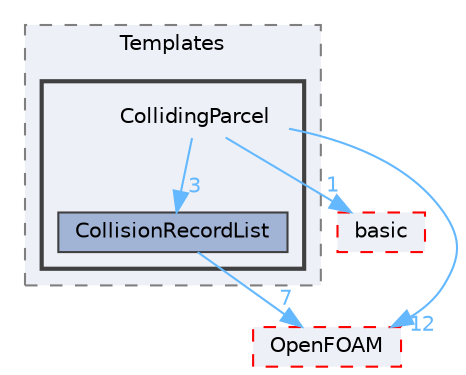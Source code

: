 digraph "src/lagrangian/intermediate/parcels/Templates/CollidingParcel"
{
 // LATEX_PDF_SIZE
  bgcolor="transparent";
  edge [fontname=Helvetica,fontsize=10,labelfontname=Helvetica,labelfontsize=10];
  node [fontname=Helvetica,fontsize=10,shape=box,height=0.2,width=0.4];
  compound=true
  subgraph clusterdir_0e9805b96b2bf461314a136059d44950 {
    graph [ bgcolor="#edf0f7", pencolor="grey50", label="Templates", fontname=Helvetica,fontsize=10 style="filled,dashed", URL="dir_0e9805b96b2bf461314a136059d44950.html",tooltip=""]
  subgraph clusterdir_f5d1b081941abbb98c3b184000882efb {
    graph [ bgcolor="#edf0f7", pencolor="grey25", label="", fontname=Helvetica,fontsize=10 style="filled,bold", URL="dir_f5d1b081941abbb98c3b184000882efb.html",tooltip=""]
    dir_f5d1b081941abbb98c3b184000882efb [shape=plaintext, label="CollidingParcel"];
  dir_dae8fc5c31387a08d81c17f3a94706cb [label="CollisionRecordList", fillcolor="#a2b4d6", color="grey25", style="filled", URL="dir_dae8fc5c31387a08d81c17f3a94706cb.html",tooltip=""];
  }
  }
  dir_584e0ab0901b4327f36f4285cac7f2f8 [label="basic", fillcolor="#edf0f7", color="red", style="filled,dashed", URL="dir_584e0ab0901b4327f36f4285cac7f2f8.html",tooltip=""];
  dir_c5473ff19b20e6ec4dfe5c310b3778a8 [label="OpenFOAM", fillcolor="#edf0f7", color="red", style="filled,dashed", URL="dir_c5473ff19b20e6ec4dfe5c310b3778a8.html",tooltip=""];
  dir_f5d1b081941abbb98c3b184000882efb->dir_584e0ab0901b4327f36f4285cac7f2f8 [headlabel="1", labeldistance=1.5 headhref="dir_000537_000211.html" href="dir_000537_000211.html" color="steelblue1" fontcolor="steelblue1"];
  dir_f5d1b081941abbb98c3b184000882efb->dir_c5473ff19b20e6ec4dfe5c310b3778a8 [headlabel="12", labeldistance=1.5 headhref="dir_000537_002695.html" href="dir_000537_002695.html" color="steelblue1" fontcolor="steelblue1"];
  dir_f5d1b081941abbb98c3b184000882efb->dir_dae8fc5c31387a08d81c17f3a94706cb [headlabel="3", labeldistance=1.5 headhref="dir_000537_000540.html" href="dir_000537_000540.html" color="steelblue1" fontcolor="steelblue1"];
  dir_dae8fc5c31387a08d81c17f3a94706cb->dir_c5473ff19b20e6ec4dfe5c310b3778a8 [headlabel="7", labeldistance=1.5 headhref="dir_000540_002695.html" href="dir_000540_002695.html" color="steelblue1" fontcolor="steelblue1"];
}
